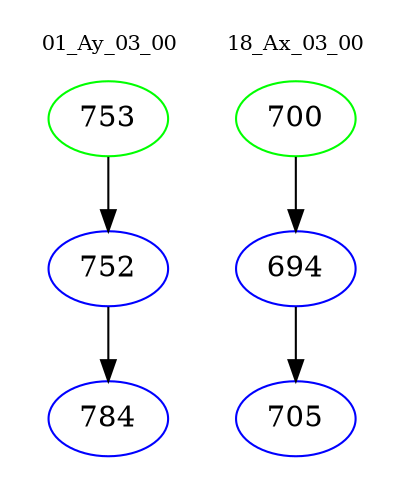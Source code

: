 digraph{
subgraph cluster_0 {
color = white
label = "01_Ay_03_00";
fontsize=10;
T0_753 [label="753", color="green"]
T0_753 -> T0_752 [color="black"]
T0_752 [label="752", color="blue"]
T0_752 -> T0_784 [color="black"]
T0_784 [label="784", color="blue"]
}
subgraph cluster_1 {
color = white
label = "18_Ax_03_00";
fontsize=10;
T1_700 [label="700", color="green"]
T1_700 -> T1_694 [color="black"]
T1_694 [label="694", color="blue"]
T1_694 -> T1_705 [color="black"]
T1_705 [label="705", color="blue"]
}
}
